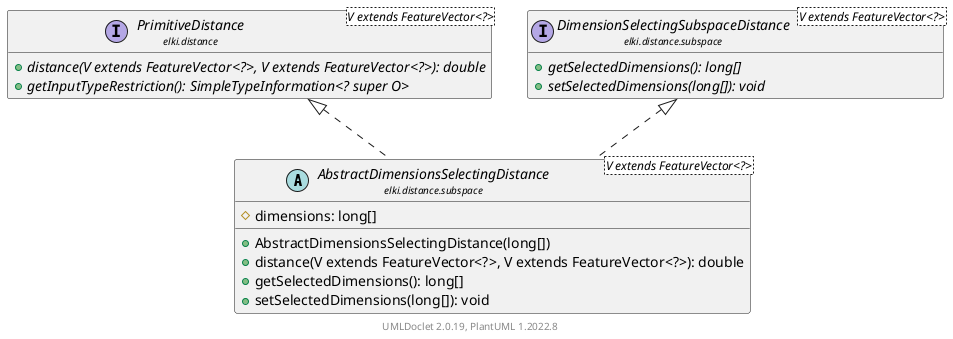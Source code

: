 @startuml
    remove .*\.(Instance|Par|Parameterizer|Factory)$
    set namespaceSeparator none
    hide empty fields
    hide empty methods

    abstract class "<size:14>AbstractDimensionsSelectingDistance\n<size:10>elki.distance.subspace" as elki.distance.subspace.AbstractDimensionsSelectingDistance<V extends FeatureVector<?>> [[AbstractDimensionsSelectingDistance.html]] {
        #dimensions: long[]
        +AbstractDimensionsSelectingDistance(long[])
        +distance(V extends FeatureVector<?>, V extends FeatureVector<?>): double
        +getSelectedDimensions(): long[]
        +setSelectedDimensions(long[]): void
    }

    interface "<size:14>PrimitiveDistance\n<size:10>elki.distance" as elki.distance.PrimitiveDistance<V extends FeatureVector<?>> [[../PrimitiveDistance.html]] {
        {abstract} +distance(V extends FeatureVector<?>, V extends FeatureVector<?>): double
        {abstract} +getInputTypeRestriction(): SimpleTypeInformation<? super O>
    }
    interface "<size:14>DimensionSelectingSubspaceDistance\n<size:10>elki.distance.subspace" as elki.distance.subspace.DimensionSelectingSubspaceDistance<V extends FeatureVector<?>> [[DimensionSelectingSubspaceDistance.html]] {
        {abstract} +getSelectedDimensions(): long[]
        {abstract} +setSelectedDimensions(long[]): void
    }
    abstract class "<size:14>AbstractDimensionsSelectingDistance.Par\n<size:10>elki.distance.subspace" as elki.distance.subspace.AbstractDimensionsSelectingDistance.Par [[AbstractDimensionsSelectingDistance.Par.html]]

    elki.distance.PrimitiveDistance <|.. elki.distance.subspace.AbstractDimensionsSelectingDistance
    elki.distance.subspace.DimensionSelectingSubspaceDistance <|.. elki.distance.subspace.AbstractDimensionsSelectingDistance
    elki.distance.subspace.AbstractDimensionsSelectingDistance +-- elki.distance.subspace.AbstractDimensionsSelectingDistance.Par

    center footer UMLDoclet 2.0.19, PlantUML 1.2022.8
@enduml

